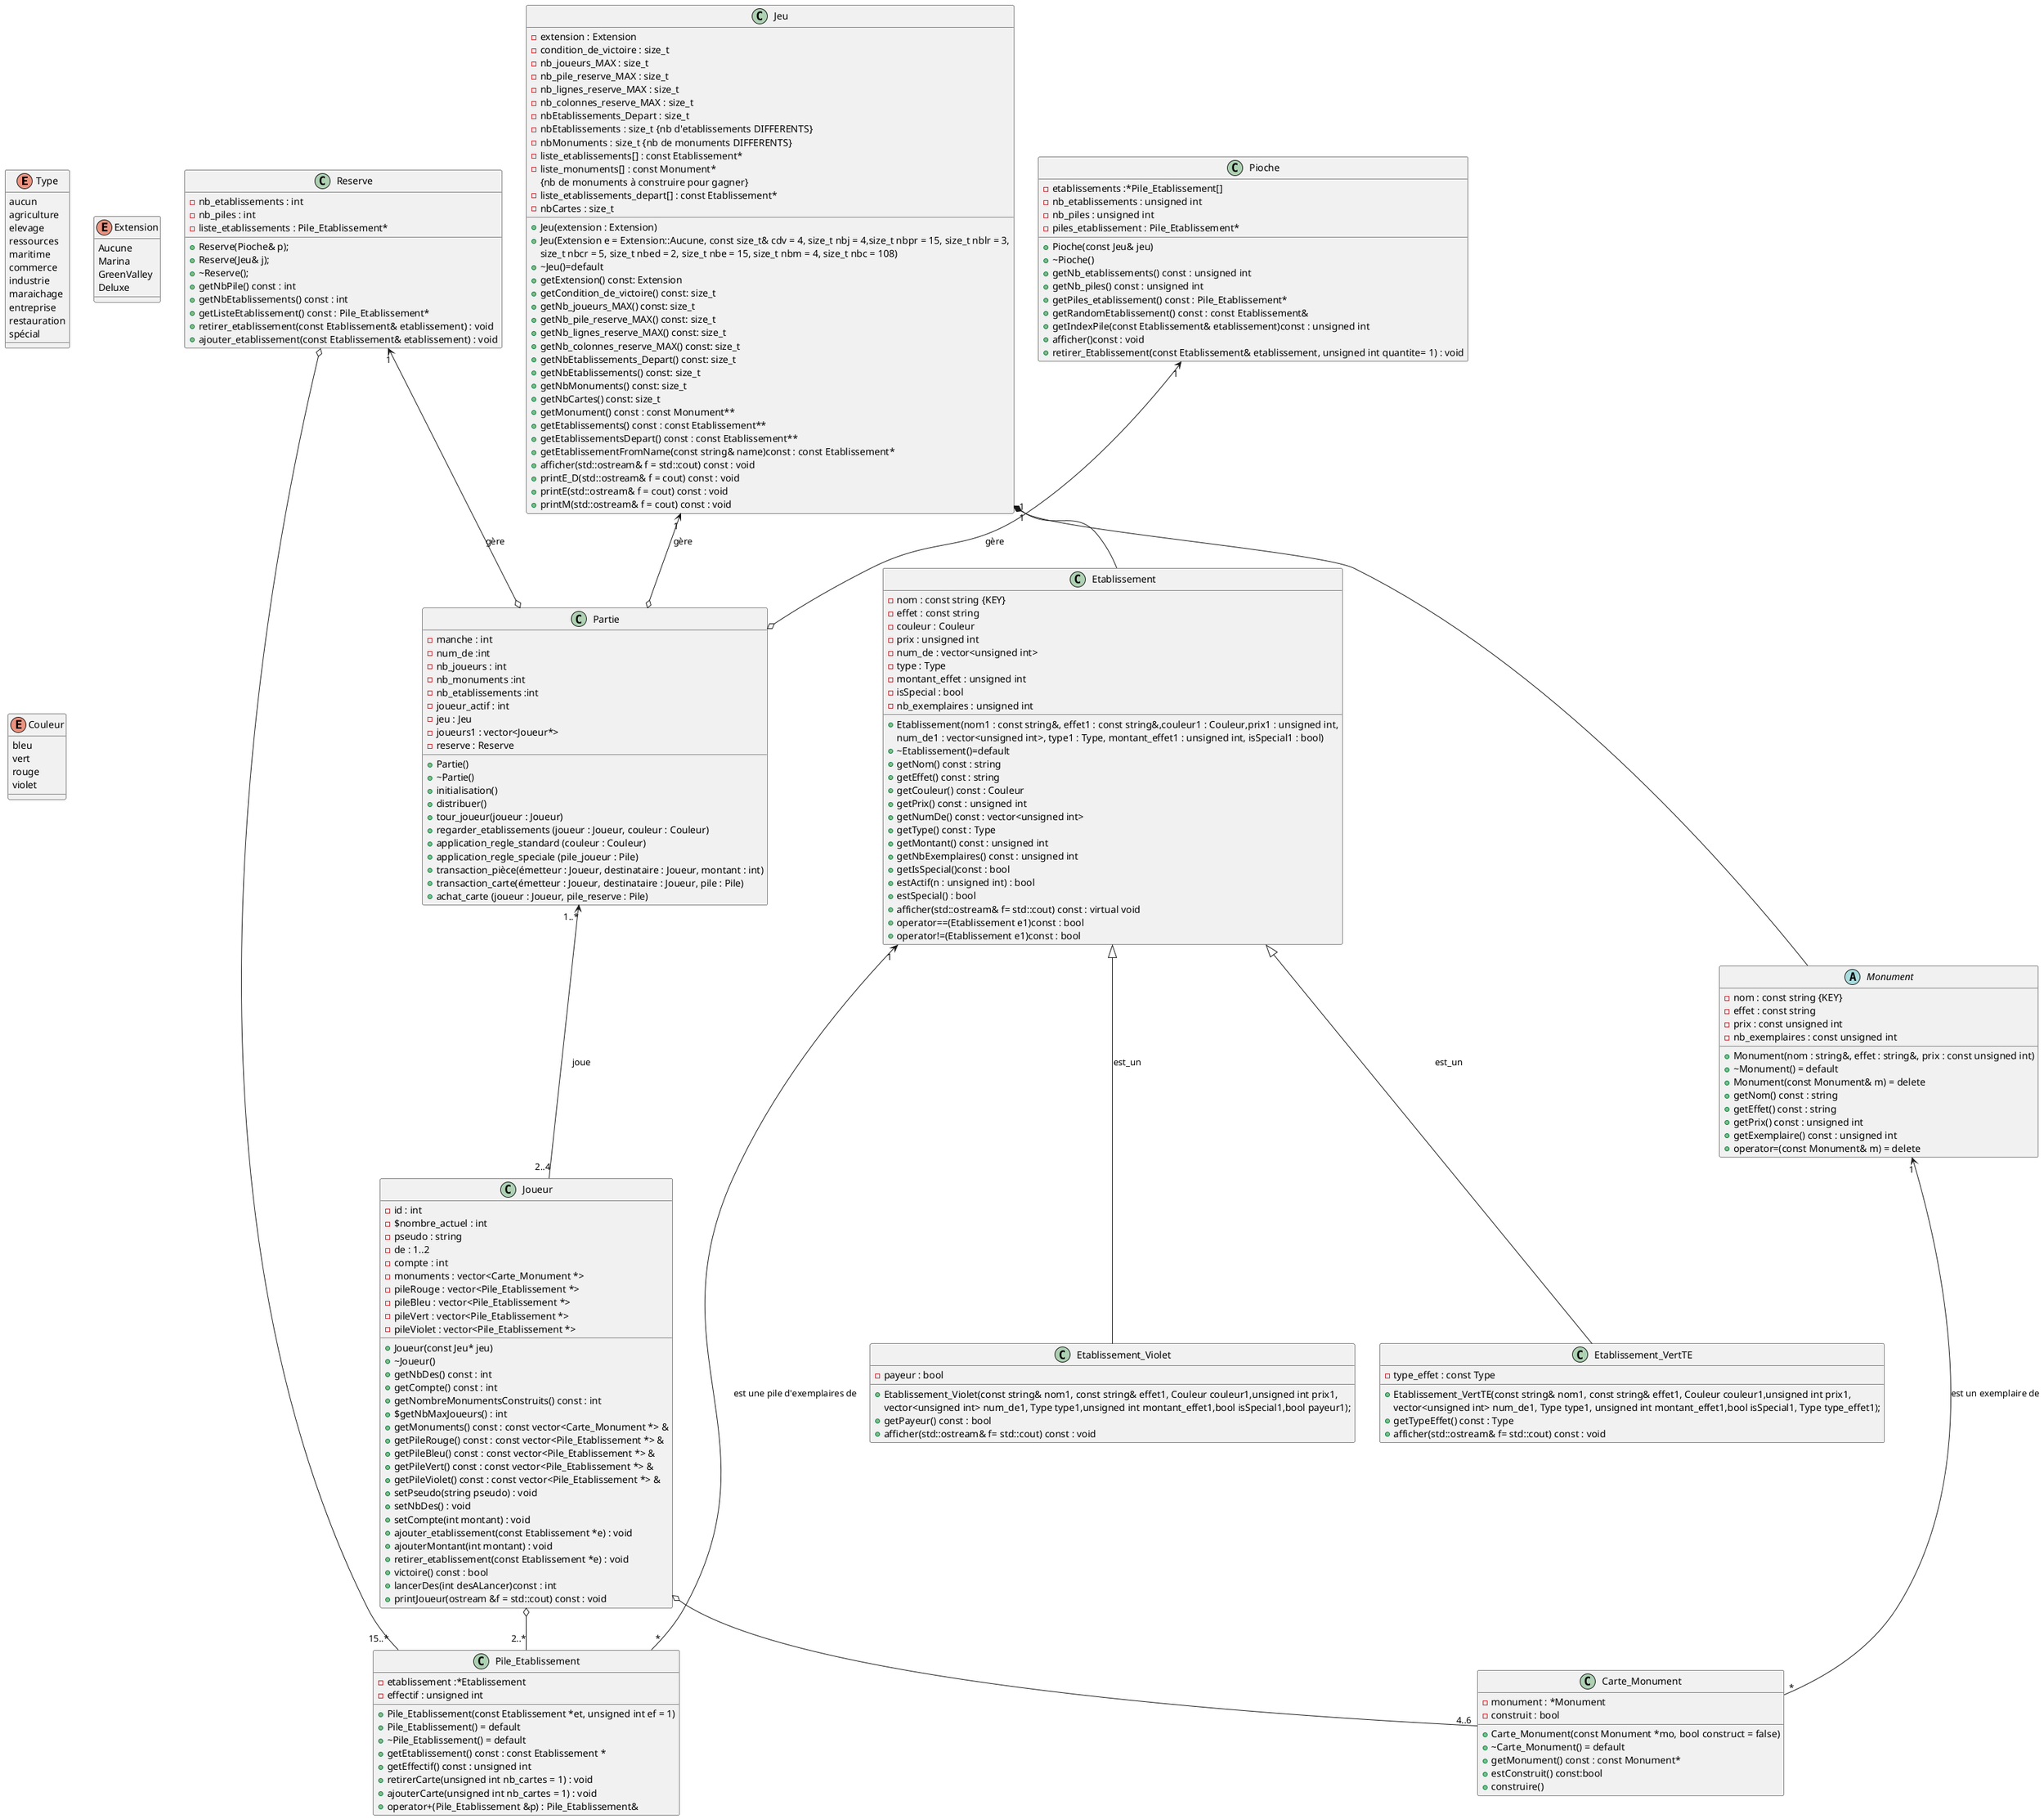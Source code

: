 @startuml
' TODO :
'   -Partie


' On ajoute ces modules dans l'UML ou pas ?
'  - miniville
'  - buildfonction
'  - create_database
'  - sqlite3

enum Type
enum Extension
enum Couleur
class Partie
class Jeu
class Monument
class Reserve
class Joueur
class Pile_Etablissement
class Pioche
class Etablissement

enum Type{
aucun
agriculture
elevage
ressources
maritime
commerce
industrie
maraichage
entreprise
restauration
spécial
}
enum Couleur {
bleu
vert
rouge
violet
}
enum Extension {
Aucune
Marina
GreenValley
Deluxe
}


class Jeu{
-extension : Extension
-condition_de_victoire : size_t
-nb_joueurs_MAX : size_t
-nb_pile_reserve_MAX : size_t
-nb_lignes_reserve_MAX : size_t
-nb_colonnes_reserve_MAX : size_t
-nbEtablissements_Depart : size_t
-nbEtablissements : size_t {nb d'etablissements DIFFERENTS}
-nbMonuments : size_t {nb de monuments DIFFERENTS}
-liste_etablissements[] : const Etablissement* 
-liste_monuments[] : const Monument* 
{nb de monuments à construire pour gagner}
-liste_etablissements_depart[] : const Etablissement*
-nbCartes : size_t
}
Jeu : +Jeu(extension : Extension)
Jeu : +Jeu(Extension e = Extension::Aucune, const size_t& cdv = 4, size_t nbj = 4,size_t nbpr = 15, size_t nblr = 3,
Jeu : size_t nbcr = 5, size_t nbed = 2, size_t nbe = 15, size_t nbm = 4, size_t nbc = 108)
Jeu : + ~Jeu()=default

Jeu : +getExtension() const: Extension
Jeu : +getCondition_de_victoire() const: size_t
Jeu : +getNb_joueurs_MAX() const: size_t
Jeu : +getNb_pile_reserve_MAX() const: size_t
Jeu : +getNb_lignes_reserve_MAX() const: size_t
Jeu : +getNb_colonnes_reserve_MAX() const: size_t
Jeu : +getNbEtablissements_Depart() const: size_t
Jeu : +getNbEtablissements() const: size_t
Jeu : +getNbMonuments() const: size_t
Jeu : +getNbCartes() const: size_t
Jeu : +getMonument() const : const Monument**
Jeu : +getEtablissements() const : const Etablissement**
Jeu : +getEtablissementsDepart() const : const Etablissement** 
Jeu : +getEtablissementFromName(const string& name)const : const Etablissement* 

Jeu : +afficher(std::ostream& f = std::cout) const : void
Jeu : +printE_D(std::ostream& f = cout) const : void
Jeu : +printE(std::ostream& f = cout) const : void
Jeu : +printM(std::ostream& f = cout) const : void

class Etablissement{
 -nom : const string {KEY}
 -effet : const string
 -couleur : Couleur
 -prix : unsigned int
 -num_de : vector<unsigned int>
 -type : Type
 -montant_effet : unsigned int
 -isSpecial : bool
 -nb_exemplaires : unsigned int
}
Etablissement : +Etablissement(nom1 : const string&, effet1 : const string&,couleur1 : Couleur,prix1 : unsigned int,
Etablissement : num_de1 : vector<unsigned int>, type1 : Type, montant_effet1 : unsigned int, isSpecial1 : bool)
Etablissement : + ~Etablissement()=default

Etablissement : +getNom() const : string
Etablissement : +getEffet() const : string
Etablissement : +getCouleur() const : Couleur
Etablissement : +getPrix() const : unsigned int
Etablissement : +getNumDe() const : vector<unsigned int>
Etablissement : +getType() const : Type
Etablissement : +getMontant() const : unsigned int
Etablissement : +getNbExemplaires() const : unsigned int 
Etablissement : +getIsSpecial()const : bool

Etablissement : +estActif(n : unsigned int) : bool
Etablissement : +estSpecial() : bool
Etablissement : +afficher(std::ostream& f= std::cout) const : virtual void
Etablissement : +operator==(Etablissement e1)const : bool
Etablissement : +operator!=(Etablissement e1)const : bool

class Etablissement_Violet{
 -payeur : bool
} 
'  TODO : Modifier l'ordre des types
Etablissement_Violet : +Etablissement_Violet(const string& nom1, const string& effet1, Couleur couleur1,unsigned int prix1,
Etablissement_Violet : vector<unsigned int> num_de1, Type type1,unsigned int montant_effet1,bool isSpecial1,bool payeur1);

Etablissement_Violet : +getPayeur() const : bool

Etablissement_Violet : +afficher(std::ostream& f= std::cout) const : void


class Etablissement_VertTE{
  -type_effet : const Type 
}
Etablissement_VertTE : +Etablissement_VertTE(const string& nom1, const string& effet1, Couleur couleur1,unsigned int prix1,    
Etablissement_VertTE : vector<unsigned int> num_de1, Type type1, unsigned int montant_effet1,bool isSpecial1, Type type_effet1);

Etablissement_VertTE : +getTypeEffet() const : Type 

Etablissement_VertTE : +afficher(std::ostream& f= std::cout) const : void

class Carte_Monument {
 -monument : *Monument
 -construit : bool
}
Carte_Monument : +Carte_Monument(const Monument *mo, bool construct = false)
Carte_Monument : + ~Carte_Monument() = default

Carte_Monument : +getMonument() const : const Monument* 

Carte_Monument : +estConstruit() const:bool
Carte_Monument : +construire()


class  Joueur{
 -id : int
 -$nombre_actuel : int
 -pseudo : string
 -de : 1..2
 -compte : int
-monuments : vector<Carte_Monument *> 
-pileRouge : vector<Pile_Etablissement *>
-pileBleu : vector<Pile_Etablissement *>
-pileVert : vector<Pile_Etablissement *>
-pileViolet : vector<Pile_Etablissement *>
}
Joueur : +Joueur(const Jeu* jeu)
Joueur : + ~Joueur()

Joueur : +getNbDes() const : int
Joueur : +getCompte() const : int
Joueur : +getNombreMonumentsConstruits() const : int
Joueur : +$getNbMaxJoueurs() : int
Joueur : +getMonuments() const : const vector<Carte_Monument *> &
Joueur : +getPileRouge() const : const vector<Pile_Etablissement *> & 
Joueur : +getPileBleu() const : const vector<Pile_Etablissement *> &
Joueur : +getPileVert() const : const vector<Pile_Etablissement *> &
Joueur : +getPileViolet() const : const vector<Pile_Etablissement *> &

Joueur : +setPseudo(string pseudo) : void
Joueur : +setNbDes() : void
Joueur : +setCompte(int montant) : void

Joueur : +ajouter_etablissement(const Etablissement *e) : void
Joueur : +ajouterMontant(int montant) : void
Joueur : +retirer_etablissement(const Etablissement *e) : void
Joueur : +victoire() const : bool
Joueur : +lancerDes(int desALancer)const : int
Joueur : +printJoueur(ostream &f = std::cout) const : void


abstract Monument {
 -nom : const string {KEY}
 -effet : const string
 -prix : const unsigned int
 -nb_exemplaires : const unsigned int
}
Monument : +Monument(nom : string&, effet : string&, prix : const unsigned int)
Monument : + ~Monument() = default
Monument : +Monument(const Monument& m) = delete

Monument : +getNom() const : string
Monument : +getEffet() const : string
Monument : +getPrix() const : unsigned int
Monument : +getExemplaire() const : unsigned int

Monument : +operator=(const Monument& m) = delete


class Pile_Etablissement{
 -etablissement :*Etablissement
 -effectif : unsigned int
}
Pile_Etablissement : +Pile_Etablissement(const Etablissement *et, unsigned int ef = 1)
Pile_Etablissement : +Pile_Etablissement() = default
Pile_Etablissement : + ~Pile_Etablissement() = default

Pile_Etablissement : +getEtablissement() const : const Etablissement * 
Pile_Etablissement : +getEffectif() const : unsigned int 

Pile_Etablissement : +retirerCarte(unsigned int nb_cartes = 1) : void
Pile_Etablissement : +ajouterCarte(unsigned int nb_cartes = 1) : void
Pile_Etablissement : +operator+(Pile_Etablissement &p) : Pile_Etablissement& 


' TODO : reprendre ici 

class Pioche{
 -etablissements :*Pile_Etablissement[]
  -nb_etablissements : unsigned int 
  -nb_piles : unsigned int 
  -piles_etablissement : Pile_Etablissement* 
}
Pioche : +Pioche(const Jeu& jeu)
Pioche : + ~Pioche()

Pioche : +getNb_etablissements() const : unsigned int 
Pioche : +getNb_piles() const : unsigned int 
Pioche : +getPiles_etablissement() const : Pile_Etablissement*
Pioche : +getRandomEtablissement() const : const Etablissement& 
Pioche : +getIndexPile(const Etablissement& etablissement)const : unsigned int 

Pioche : +afficher()const : void
Pioche : +retirer_Etablissement(const Etablissement& etablissement, unsigned int quantite= 1) : void

class  Reserve{
    -nb_etablissements : int 
    -nb_piles : int 
    -liste_etablissements : Pile_Etablissement* 
}
Reserve : +Reserve(Pioche& p);
Reserve : +Reserve(Jeu& j);
Reserve : + ~Reserve();

Reserve : +getNbPile() const : int 
Reserve : +getNbEtablissements() const : int 
Reserve : +getListeEtablissement() const : Pile_Etablissement* 

Reserve : +retirer_etablissement(const Etablissement& etablissement) : void 
Reserve : +ajouter_etablissement(const Etablissement& etablissement) : void 


class  Partie{
 -manche : int
 -num_de :int
 -nb_joueurs : int
 -nb_monuments :int
 -nb_etablissements :int
 -joueur_actif : int
 -jeu : Jeu
 -joueurs1 : vector<Joueur*>
 -reserve : Reserve
}
Partie : + Partie()
Partie : + ~Partie()

Partie : +initialisation()
Partie : +distribuer()
Partie : +tour_joueur(joueur : Joueur)
Partie : +regarder_etablissements (joueur : Joueur, couleur : Couleur)
Partie : +application_regle_standard (couleur : Couleur)
Partie : +application_regle_speciale (pile_joueur : Pile)
Partie : +transaction_pièce(émetteur : Joueur, destinataire : Joueur, montant : int)
Partie : +transaction_carte(émetteur : Joueur, destinataire : Joueur, pile : Pile)
Partie : +achat_carte (joueur : Joueur, pile_reserve : Pile)







Etablissement <|-- Etablissement_Violet : "est_un"
Etablissement <|-- Etablissement_VertTE : "est_un"
Jeu "1" <--o Partie:"gère"
Reserve "1" <--o Partie:"gère"
Pioche "1" <--o Partie:"gère"
Partie "1..*" <-- "2..4" Joueur :"joue"
Jeu "1" *-- Monument
Jeu "1" *-- Etablissement
Joueur o-- "4..6" Carte_Monument
Joueur  o-- "2..*" Pile_Etablissement
Reserve o-- "15..*" Pile_Etablissement
Etablissement  "1"<-- "*" Pile_Etablissement : "est une pile d'exemplaires de"
Monument "1" <-- "*" Carte_Monument :"est un exemplaire de"
@enduml